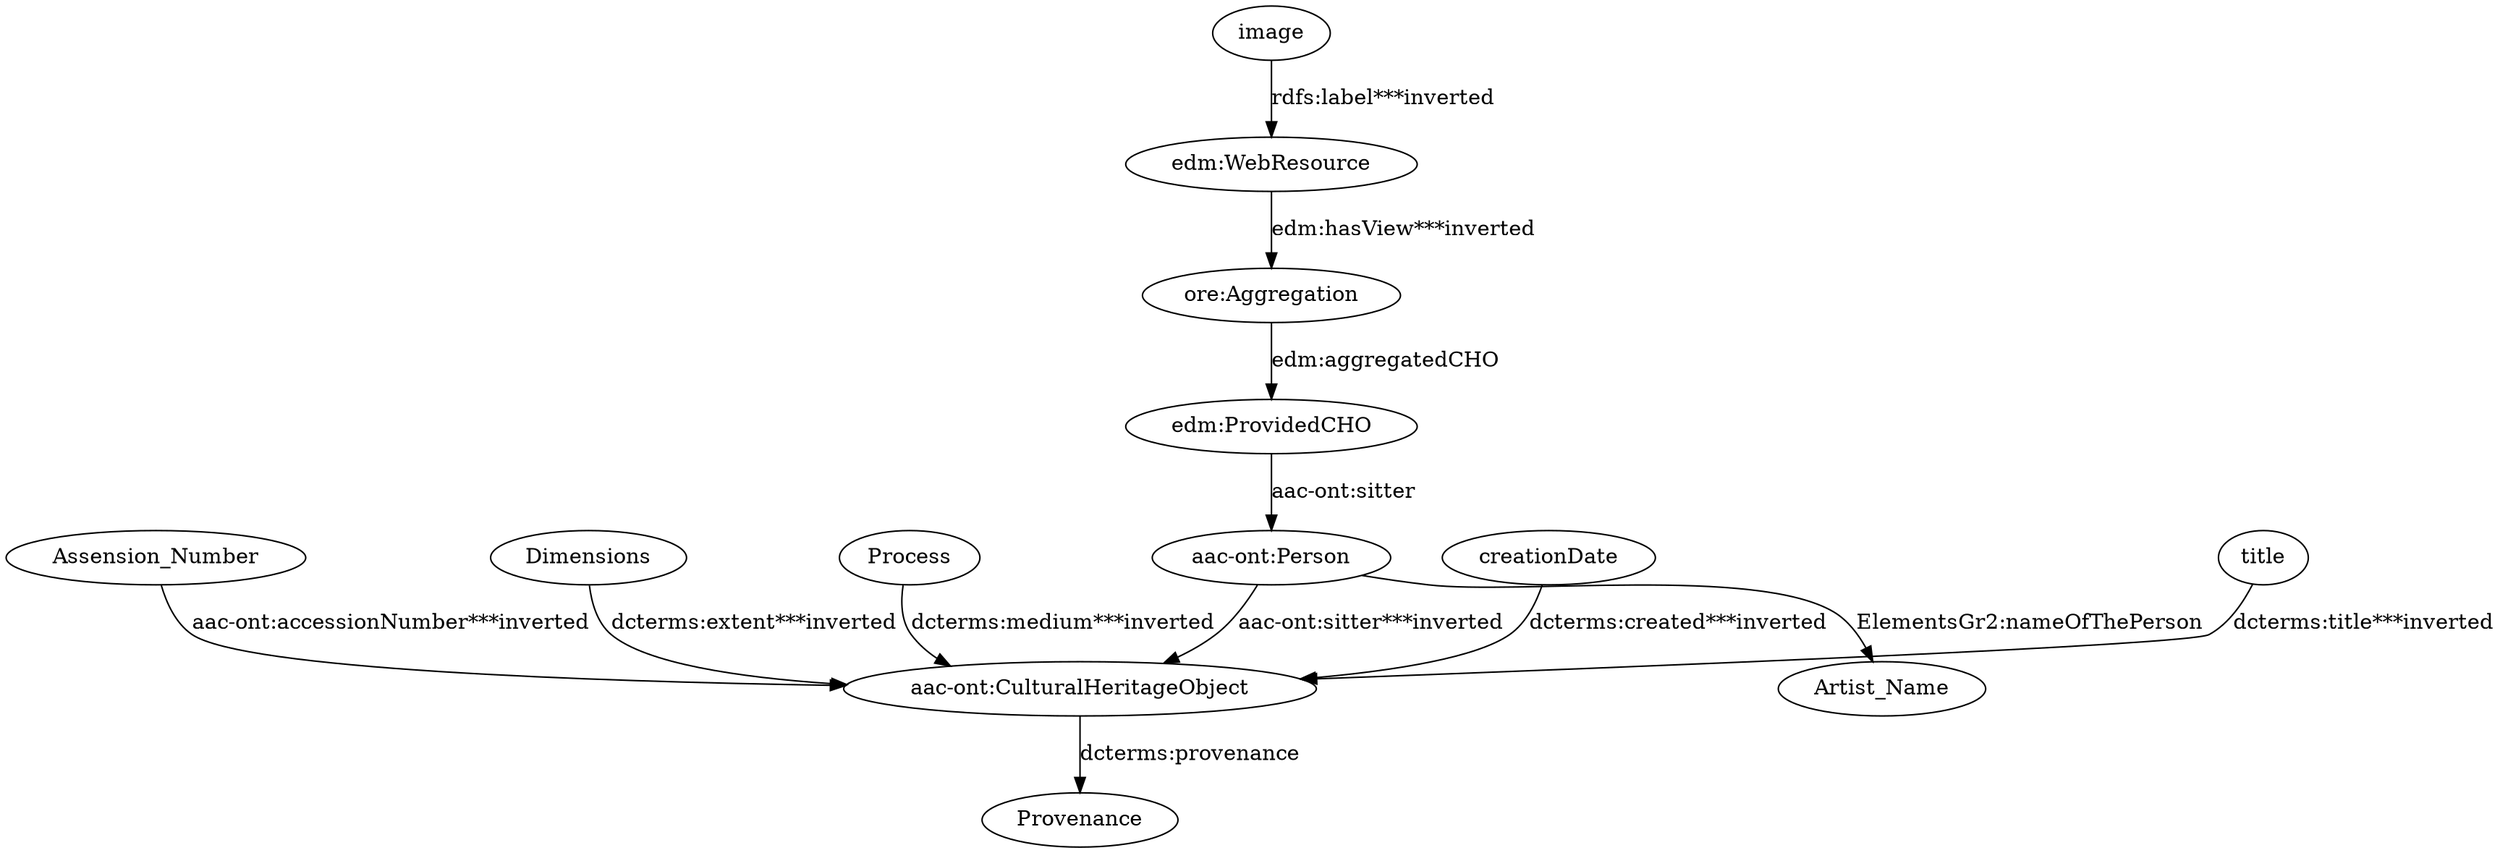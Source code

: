 digraph {
  Assension_Number [type=attribute_name,label=Assension_Number]
  "aac-ont:CulturalHeritageObject1" [type=class_uri,label="aac-ont:CulturalHeritageObject"]
  Dimensions [type=attribute_name,label=Dimensions]
  Process [type=attribute_name,label=Process]
  Provenance [type=attribute_name,label=Provenance]
  "aac-ont:Person1" [type=class_uri,label="aac-ont:Person"]
  Artist_Name [type=attribute_name,label=Artist_Name]
  creationDate [type=attribute_name,label=creationDate]
  "edm:ProvidedCHO" [type=class_uri,label="edm:ProvidedCHO"]
  "edm:WebResource1" [type=class_uri,label="edm:WebResource"]
  "ore:Aggregation" [type=class_uri,label="ore:Aggregation"]
  image [type=attribute_name,label=image]
  title [type=attribute_name,label=title]
  Assension_Number -> "aac-ont:CulturalHeritageObject1" [type=st_property_uri,label="aac-ont:accessionNumber***inverted",weight=1]
  Dimensions -> "aac-ont:CulturalHeritageObject1" [type=st_property_uri,label="dcterms:extent***inverted",weight=1]
  Process -> "aac-ont:CulturalHeritageObject1" [type=st_property_uri,label="dcterms:medium***inverted",weight=1]
  "aac-ont:CulturalHeritageObject1" -> Provenance [label="dcterms:provenance",type=st_property_uri]
  "aac-ont:Person1" -> Artist_Name [label="ElementsGr2:nameOfThePerson",type=st_property_uri]
  "aac-ont:Person1" -> "aac-ont:CulturalHeritageObject1" [type=direct_property_uri,label="aac-ont:sitter***inverted",weight=1]
  creationDate -> "aac-ont:CulturalHeritageObject1" [type=st_property_uri,label="dcterms:created***inverted",weight=1]
  "edm:ProvidedCHO" -> "aac-ont:Person1" [label="aac-ont:sitter",type=direct_property_uri,weight=1]
  "edm:WebResource1" -> "ore:Aggregation" [type=direct_property_uri,label="edm:hasView***inverted",weight=1]
  image -> "edm:WebResource1" [type=st_property_uri,label="rdfs:label***inverted",weight=1]
  "ore:Aggregation" -> "edm:ProvidedCHO" [label="edm:aggregatedCHO",type=direct_property_uri,weight=1]
  title -> "aac-ont:CulturalHeritageObject1" [type=st_property_uri,label="dcterms:title***inverted",weight=1]
}
